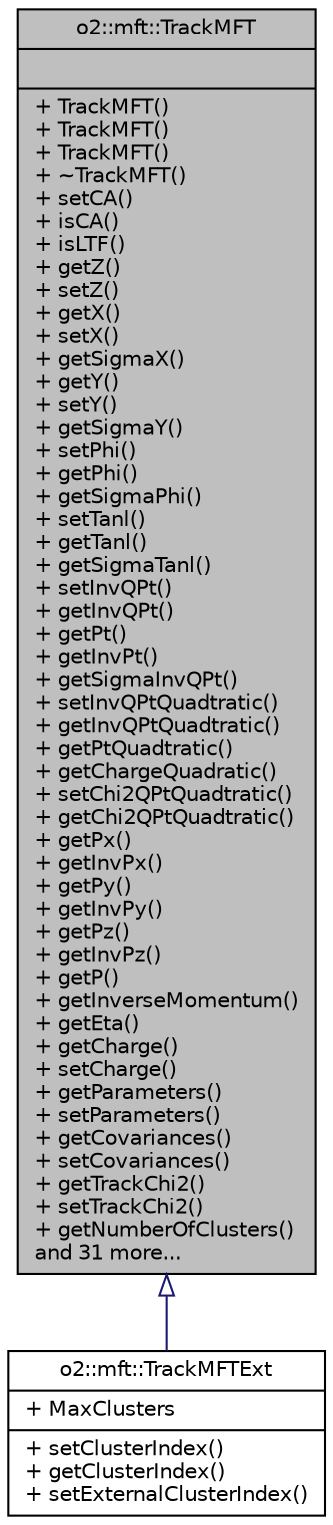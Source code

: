 digraph "o2::mft::TrackMFT"
{
 // INTERACTIVE_SVG=YES
  bgcolor="transparent";
  edge [fontname="Helvetica",fontsize="10",labelfontname="Helvetica",labelfontsize="10"];
  node [fontname="Helvetica",fontsize="10",shape=record];
  Node0 [label="{o2::mft::TrackMFT\n||+ TrackMFT()\l+ TrackMFT()\l+ TrackMFT()\l+ ~TrackMFT()\l+ setCA()\l+ isCA()\l+ isLTF()\l+ getZ()\l+ setZ()\l+ getX()\l+ setX()\l+ getSigmaX()\l+ getY()\l+ setY()\l+ getSigmaY()\l+ setPhi()\l+ getPhi()\l+ getSigmaPhi()\l+ setTanl()\l+ getTanl()\l+ getSigmaTanl()\l+ setInvQPt()\l+ getInvQPt()\l+ getPt()\l+ getInvPt()\l+ getSigmaInvQPt()\l+ setInvQPtQuadtratic()\l+ getInvQPtQuadtratic()\l+ getPtQuadtratic()\l+ getChargeQuadratic()\l+ setChi2QPtQuadtratic()\l+ getChi2QPtQuadtratic()\l+ getPx()\l+ getInvPx()\l+ getPy()\l+ getInvPy()\l+ getPz()\l+ getInvPz()\l+ getP()\l+ getInverseMomentum()\l+ getEta()\l+ getCharge()\l+ setCharge()\l+ getParameters()\l+ setParameters()\l+ getCovariances()\l+ setCovariances()\l+ getTrackChi2()\l+ setTrackChi2()\l+ getNumberOfClusters()\land 31 more...\l}",height=0.2,width=0.4,color="black", fillcolor="grey75", style="filled", fontcolor="black"];
  Node0 -> Node1 [dir="back",color="midnightblue",fontsize="10",style="solid",arrowtail="onormal",fontname="Helvetica"];
  Node1 [label="{o2::mft::TrackMFTExt\n|+ MaxClusters\l|+ setClusterIndex()\l+ getClusterIndex()\l+ setExternalClusterIndex()\l}",height=0.2,width=0.4,color="black",URL="$dc/d9e/classo2_1_1mft_1_1TrackMFTExt.html"];
}
